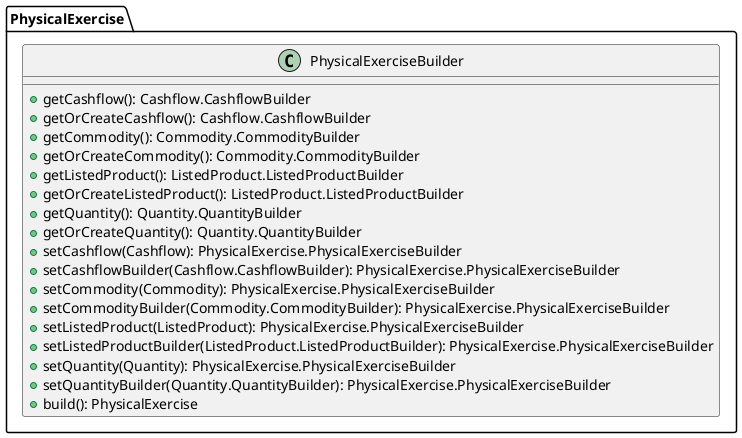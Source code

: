 @startuml

    class PhysicalExercise.PhysicalExerciseBuilder [[PhysicalExercise.PhysicalExerciseBuilder.html]] {
        +getCashflow(): Cashflow.CashflowBuilder
        +getOrCreateCashflow(): Cashflow.CashflowBuilder
        +getCommodity(): Commodity.CommodityBuilder
        +getOrCreateCommodity(): Commodity.CommodityBuilder
        +getListedProduct(): ListedProduct.ListedProductBuilder
        +getOrCreateListedProduct(): ListedProduct.ListedProductBuilder
        +getQuantity(): Quantity.QuantityBuilder
        +getOrCreateQuantity(): Quantity.QuantityBuilder
        +setCashflow(Cashflow): PhysicalExercise.PhysicalExerciseBuilder
        +setCashflowBuilder(Cashflow.CashflowBuilder): PhysicalExercise.PhysicalExerciseBuilder
        +setCommodity(Commodity): PhysicalExercise.PhysicalExerciseBuilder
        +setCommodityBuilder(Commodity.CommodityBuilder): PhysicalExercise.PhysicalExerciseBuilder
        +setListedProduct(ListedProduct): PhysicalExercise.PhysicalExerciseBuilder
        +setListedProductBuilder(ListedProduct.ListedProductBuilder): PhysicalExercise.PhysicalExerciseBuilder
        +setQuantity(Quantity): PhysicalExercise.PhysicalExerciseBuilder
        +setQuantityBuilder(Quantity.QuantityBuilder): PhysicalExercise.PhysicalExerciseBuilder
        +build(): PhysicalExercise
    }

@enduml
